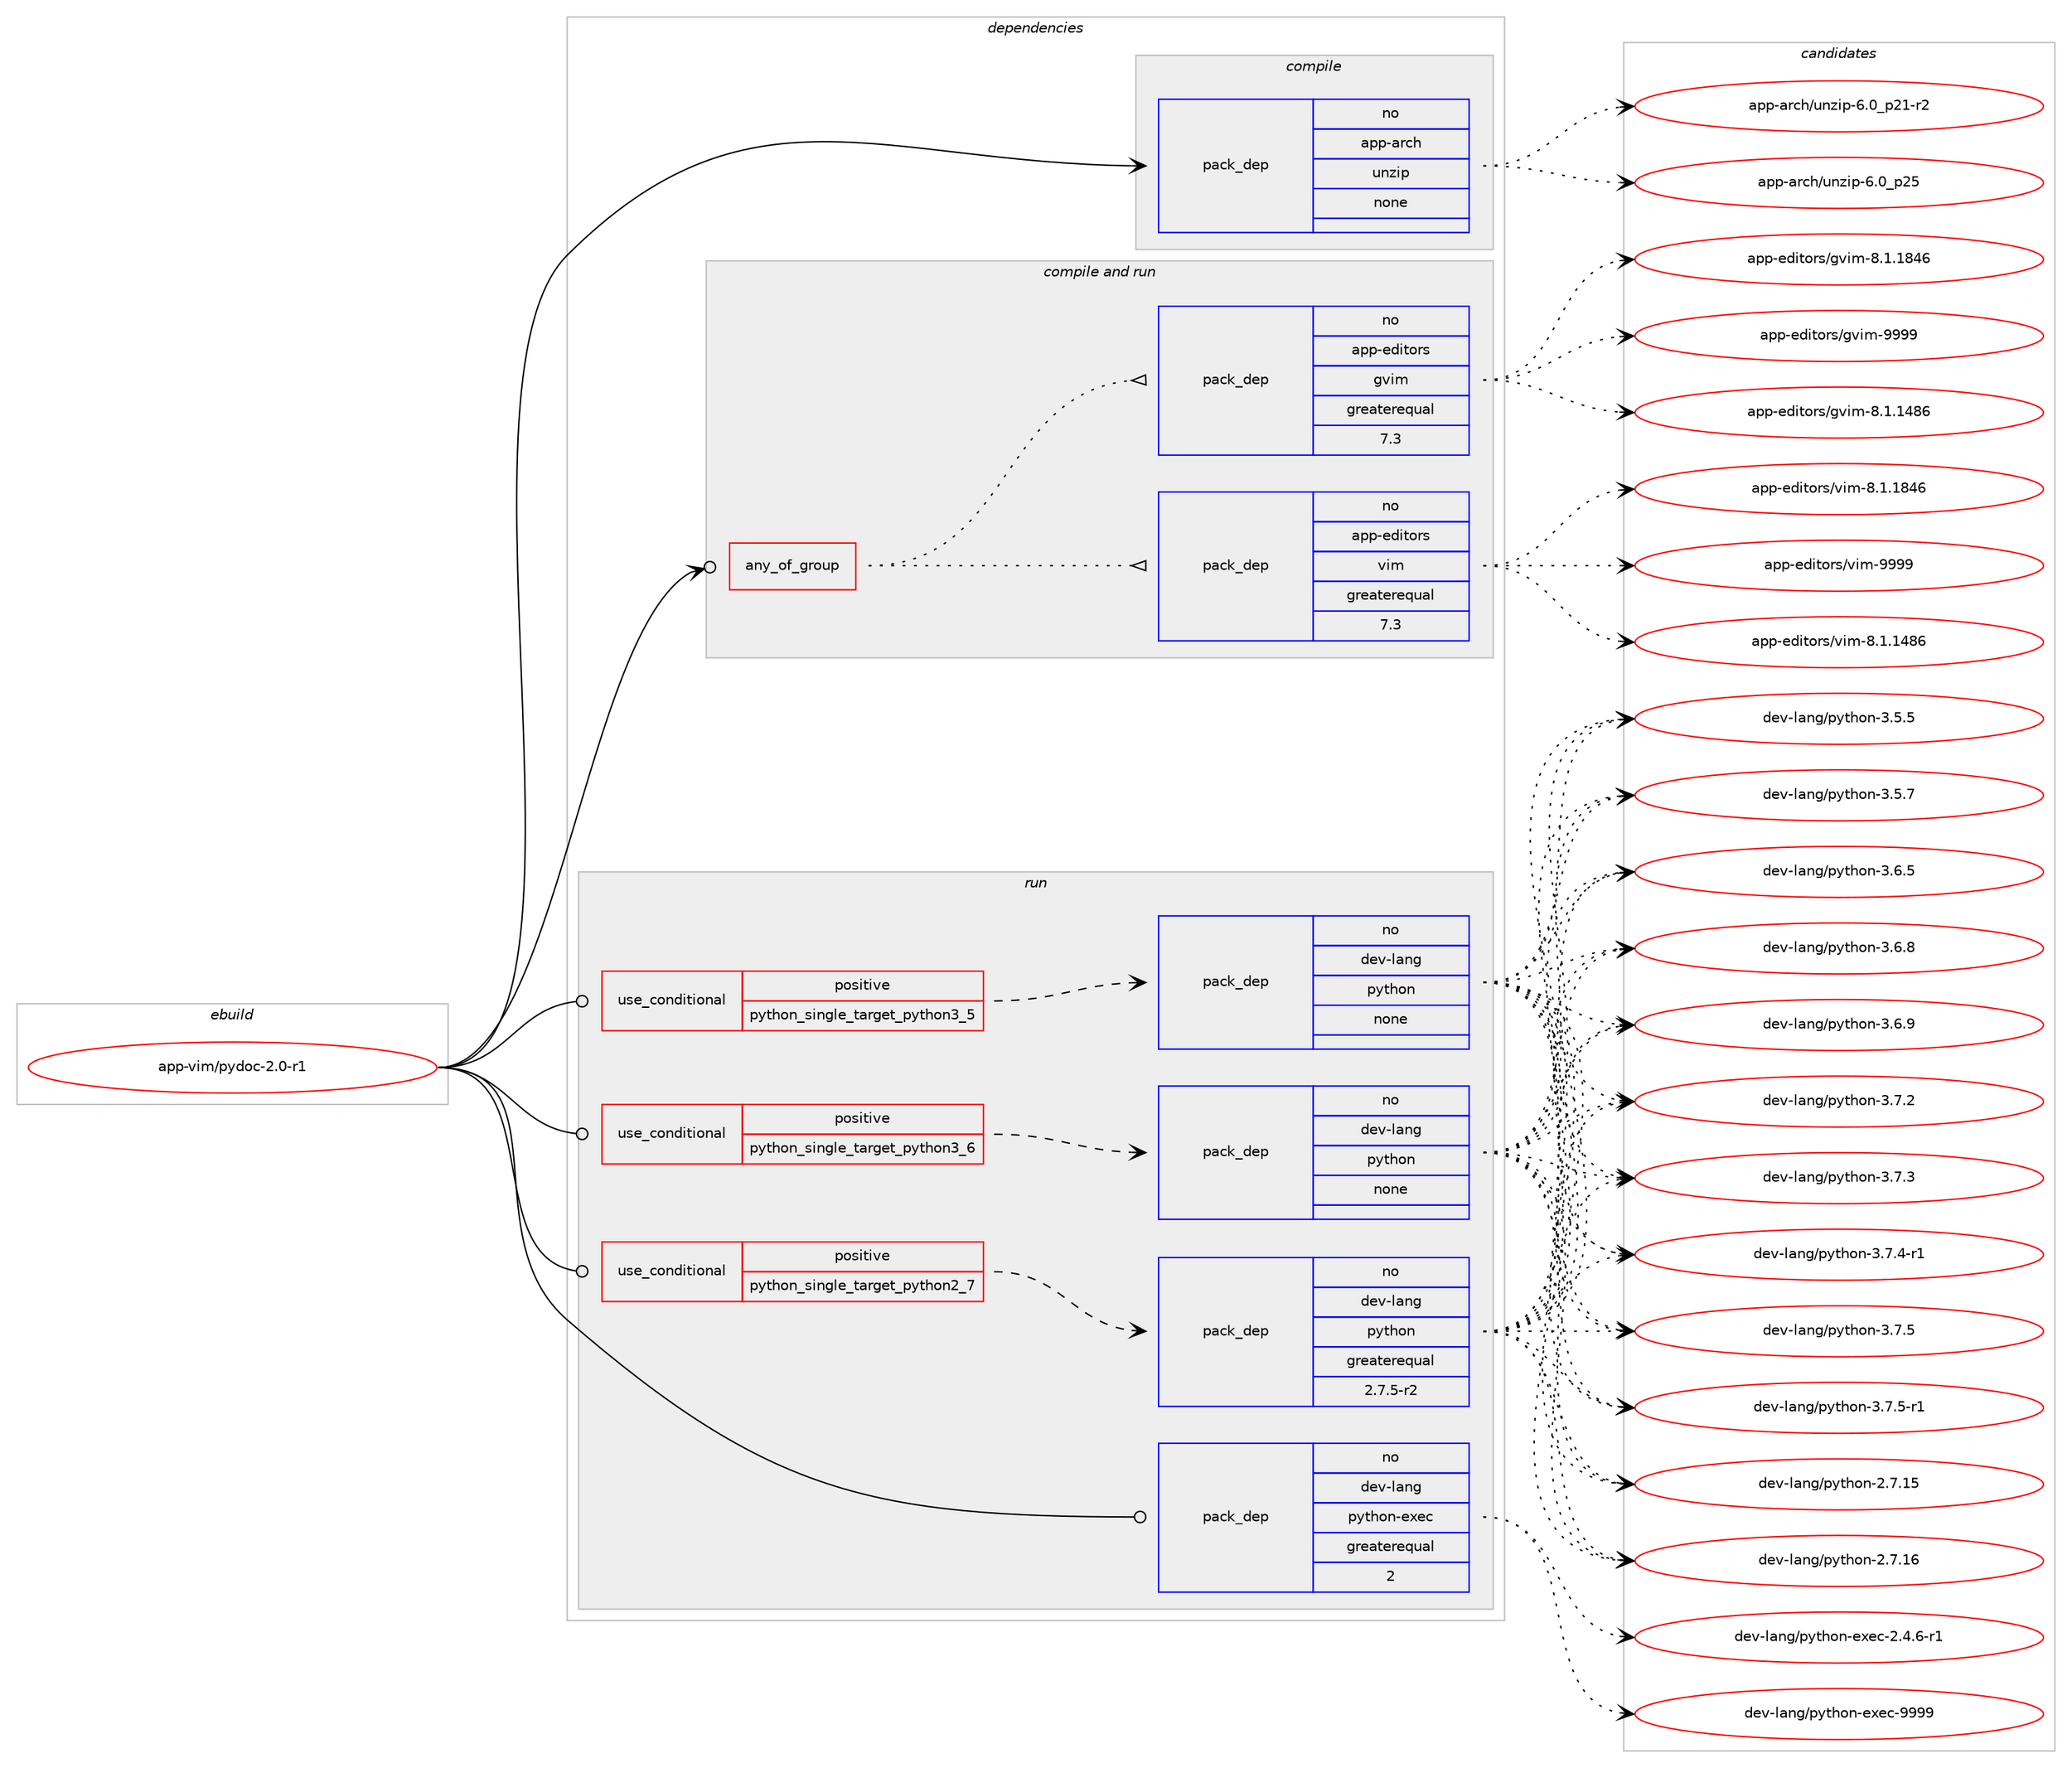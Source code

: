 digraph prolog {

# *************
# Graph options
# *************

newrank=true;
concentrate=true;
compound=true;
graph [rankdir=LR,fontname=Helvetica,fontsize=10,ranksep=1.5];#, ranksep=2.5, nodesep=0.2];
edge  [arrowhead=vee];
node  [fontname=Helvetica,fontsize=10];

# **********
# The ebuild
# **********

subgraph cluster_leftcol {
color=gray;
rank=same;
label=<<i>ebuild</i>>;
id [label="app-vim/pydoc-2.0-r1", color=red, width=4, href="../app-vim/pydoc-2.0-r1.svg"];
}

# ****************
# The dependencies
# ****************

subgraph cluster_midcol {
color=gray;
label=<<i>dependencies</i>>;
subgraph cluster_compile {
fillcolor="#eeeeee";
style=filled;
label=<<i>compile</i>>;
subgraph pack382484 {
dependency514157 [label=<<TABLE BORDER="0" CELLBORDER="1" CELLSPACING="0" CELLPADDING="4" WIDTH="220"><TR><TD ROWSPAN="6" CELLPADDING="30">pack_dep</TD></TR><TR><TD WIDTH="110">no</TD></TR><TR><TD>app-arch</TD></TR><TR><TD>unzip</TD></TR><TR><TD>none</TD></TR><TR><TD></TD></TR></TABLE>>, shape=none, color=blue];
}
id:e -> dependency514157:w [weight=20,style="solid",arrowhead="vee"];
}
subgraph cluster_compileandrun {
fillcolor="#eeeeee";
style=filled;
label=<<i>compile and run</i>>;
subgraph any9125 {
dependency514158 [label=<<TABLE BORDER="0" CELLBORDER="1" CELLSPACING="0" CELLPADDING="4"><TR><TD CELLPADDING="10">any_of_group</TD></TR></TABLE>>, shape=none, color=red];subgraph pack382485 {
dependency514159 [label=<<TABLE BORDER="0" CELLBORDER="1" CELLSPACING="0" CELLPADDING="4" WIDTH="220"><TR><TD ROWSPAN="6" CELLPADDING="30">pack_dep</TD></TR><TR><TD WIDTH="110">no</TD></TR><TR><TD>app-editors</TD></TR><TR><TD>vim</TD></TR><TR><TD>greaterequal</TD></TR><TR><TD>7.3</TD></TR></TABLE>>, shape=none, color=blue];
}
dependency514158:e -> dependency514159:w [weight=20,style="dotted",arrowhead="oinv"];
subgraph pack382486 {
dependency514160 [label=<<TABLE BORDER="0" CELLBORDER="1" CELLSPACING="0" CELLPADDING="4" WIDTH="220"><TR><TD ROWSPAN="6" CELLPADDING="30">pack_dep</TD></TR><TR><TD WIDTH="110">no</TD></TR><TR><TD>app-editors</TD></TR><TR><TD>gvim</TD></TR><TR><TD>greaterequal</TD></TR><TR><TD>7.3</TD></TR></TABLE>>, shape=none, color=blue];
}
dependency514158:e -> dependency514160:w [weight=20,style="dotted",arrowhead="oinv"];
}
id:e -> dependency514158:w [weight=20,style="solid",arrowhead="odotvee"];
}
subgraph cluster_run {
fillcolor="#eeeeee";
style=filled;
label=<<i>run</i>>;
subgraph cond122220 {
dependency514161 [label=<<TABLE BORDER="0" CELLBORDER="1" CELLSPACING="0" CELLPADDING="4"><TR><TD ROWSPAN="3" CELLPADDING="10">use_conditional</TD></TR><TR><TD>positive</TD></TR><TR><TD>python_single_target_python2_7</TD></TR></TABLE>>, shape=none, color=red];
subgraph pack382487 {
dependency514162 [label=<<TABLE BORDER="0" CELLBORDER="1" CELLSPACING="0" CELLPADDING="4" WIDTH="220"><TR><TD ROWSPAN="6" CELLPADDING="30">pack_dep</TD></TR><TR><TD WIDTH="110">no</TD></TR><TR><TD>dev-lang</TD></TR><TR><TD>python</TD></TR><TR><TD>greaterequal</TD></TR><TR><TD>2.7.5-r2</TD></TR></TABLE>>, shape=none, color=blue];
}
dependency514161:e -> dependency514162:w [weight=20,style="dashed",arrowhead="vee"];
}
id:e -> dependency514161:w [weight=20,style="solid",arrowhead="odot"];
subgraph cond122221 {
dependency514163 [label=<<TABLE BORDER="0" CELLBORDER="1" CELLSPACING="0" CELLPADDING="4"><TR><TD ROWSPAN="3" CELLPADDING="10">use_conditional</TD></TR><TR><TD>positive</TD></TR><TR><TD>python_single_target_python3_5</TD></TR></TABLE>>, shape=none, color=red];
subgraph pack382488 {
dependency514164 [label=<<TABLE BORDER="0" CELLBORDER="1" CELLSPACING="0" CELLPADDING="4" WIDTH="220"><TR><TD ROWSPAN="6" CELLPADDING="30">pack_dep</TD></TR><TR><TD WIDTH="110">no</TD></TR><TR><TD>dev-lang</TD></TR><TR><TD>python</TD></TR><TR><TD>none</TD></TR><TR><TD></TD></TR></TABLE>>, shape=none, color=blue];
}
dependency514163:e -> dependency514164:w [weight=20,style="dashed",arrowhead="vee"];
}
id:e -> dependency514163:w [weight=20,style="solid",arrowhead="odot"];
subgraph cond122222 {
dependency514165 [label=<<TABLE BORDER="0" CELLBORDER="1" CELLSPACING="0" CELLPADDING="4"><TR><TD ROWSPAN="3" CELLPADDING="10">use_conditional</TD></TR><TR><TD>positive</TD></TR><TR><TD>python_single_target_python3_6</TD></TR></TABLE>>, shape=none, color=red];
subgraph pack382489 {
dependency514166 [label=<<TABLE BORDER="0" CELLBORDER="1" CELLSPACING="0" CELLPADDING="4" WIDTH="220"><TR><TD ROWSPAN="6" CELLPADDING="30">pack_dep</TD></TR><TR><TD WIDTH="110">no</TD></TR><TR><TD>dev-lang</TD></TR><TR><TD>python</TD></TR><TR><TD>none</TD></TR><TR><TD></TD></TR></TABLE>>, shape=none, color=blue];
}
dependency514165:e -> dependency514166:w [weight=20,style="dashed",arrowhead="vee"];
}
id:e -> dependency514165:w [weight=20,style="solid",arrowhead="odot"];
subgraph pack382490 {
dependency514167 [label=<<TABLE BORDER="0" CELLBORDER="1" CELLSPACING="0" CELLPADDING="4" WIDTH="220"><TR><TD ROWSPAN="6" CELLPADDING="30">pack_dep</TD></TR><TR><TD WIDTH="110">no</TD></TR><TR><TD>dev-lang</TD></TR><TR><TD>python-exec</TD></TR><TR><TD>greaterequal</TD></TR><TR><TD>2</TD></TR></TABLE>>, shape=none, color=blue];
}
id:e -> dependency514167:w [weight=20,style="solid",arrowhead="odot"];
}
}

# **************
# The candidates
# **************

subgraph cluster_choices {
rank=same;
color=gray;
label=<<i>candidates</i>>;

subgraph choice382484 {
color=black;
nodesep=1;
choice9711211245971149910447117110122105112455446489511250494511450 [label="app-arch/unzip-6.0_p21-r2", color=red, width=4,href="../app-arch/unzip-6.0_p21-r2.svg"];
choice971121124597114991044711711012210511245544648951125053 [label="app-arch/unzip-6.0_p25", color=red, width=4,href="../app-arch/unzip-6.0_p25.svg"];
dependency514157:e -> choice9711211245971149910447117110122105112455446489511250494511450:w [style=dotted,weight="100"];
dependency514157:e -> choice971121124597114991044711711012210511245544648951125053:w [style=dotted,weight="100"];
}
subgraph choice382485 {
color=black;
nodesep=1;
choice971121124510110010511611111411547118105109455646494649525654 [label="app-editors/vim-8.1.1486", color=red, width=4,href="../app-editors/vim-8.1.1486.svg"];
choice971121124510110010511611111411547118105109455646494649565254 [label="app-editors/vim-8.1.1846", color=red, width=4,href="../app-editors/vim-8.1.1846.svg"];
choice9711211245101100105116111114115471181051094557575757 [label="app-editors/vim-9999", color=red, width=4,href="../app-editors/vim-9999.svg"];
dependency514159:e -> choice971121124510110010511611111411547118105109455646494649525654:w [style=dotted,weight="100"];
dependency514159:e -> choice971121124510110010511611111411547118105109455646494649565254:w [style=dotted,weight="100"];
dependency514159:e -> choice9711211245101100105116111114115471181051094557575757:w [style=dotted,weight="100"];
}
subgraph choice382486 {
color=black;
nodesep=1;
choice971121124510110010511611111411547103118105109455646494649525654 [label="app-editors/gvim-8.1.1486", color=red, width=4,href="../app-editors/gvim-8.1.1486.svg"];
choice971121124510110010511611111411547103118105109455646494649565254 [label="app-editors/gvim-8.1.1846", color=red, width=4,href="../app-editors/gvim-8.1.1846.svg"];
choice9711211245101100105116111114115471031181051094557575757 [label="app-editors/gvim-9999", color=red, width=4,href="../app-editors/gvim-9999.svg"];
dependency514160:e -> choice971121124510110010511611111411547103118105109455646494649525654:w [style=dotted,weight="100"];
dependency514160:e -> choice971121124510110010511611111411547103118105109455646494649565254:w [style=dotted,weight="100"];
dependency514160:e -> choice9711211245101100105116111114115471031181051094557575757:w [style=dotted,weight="100"];
}
subgraph choice382487 {
color=black;
nodesep=1;
choice10010111845108971101034711212111610411111045504655464953 [label="dev-lang/python-2.7.15", color=red, width=4,href="../dev-lang/python-2.7.15.svg"];
choice10010111845108971101034711212111610411111045504655464954 [label="dev-lang/python-2.7.16", color=red, width=4,href="../dev-lang/python-2.7.16.svg"];
choice100101118451089711010347112121116104111110455146534653 [label="dev-lang/python-3.5.5", color=red, width=4,href="../dev-lang/python-3.5.5.svg"];
choice100101118451089711010347112121116104111110455146534655 [label="dev-lang/python-3.5.7", color=red, width=4,href="../dev-lang/python-3.5.7.svg"];
choice100101118451089711010347112121116104111110455146544653 [label="dev-lang/python-3.6.5", color=red, width=4,href="../dev-lang/python-3.6.5.svg"];
choice100101118451089711010347112121116104111110455146544656 [label="dev-lang/python-3.6.8", color=red, width=4,href="../dev-lang/python-3.6.8.svg"];
choice100101118451089711010347112121116104111110455146544657 [label="dev-lang/python-3.6.9", color=red, width=4,href="../dev-lang/python-3.6.9.svg"];
choice100101118451089711010347112121116104111110455146554650 [label="dev-lang/python-3.7.2", color=red, width=4,href="../dev-lang/python-3.7.2.svg"];
choice100101118451089711010347112121116104111110455146554651 [label="dev-lang/python-3.7.3", color=red, width=4,href="../dev-lang/python-3.7.3.svg"];
choice1001011184510897110103471121211161041111104551465546524511449 [label="dev-lang/python-3.7.4-r1", color=red, width=4,href="../dev-lang/python-3.7.4-r1.svg"];
choice100101118451089711010347112121116104111110455146554653 [label="dev-lang/python-3.7.5", color=red, width=4,href="../dev-lang/python-3.7.5.svg"];
choice1001011184510897110103471121211161041111104551465546534511449 [label="dev-lang/python-3.7.5-r1", color=red, width=4,href="../dev-lang/python-3.7.5-r1.svg"];
dependency514162:e -> choice10010111845108971101034711212111610411111045504655464953:w [style=dotted,weight="100"];
dependency514162:e -> choice10010111845108971101034711212111610411111045504655464954:w [style=dotted,weight="100"];
dependency514162:e -> choice100101118451089711010347112121116104111110455146534653:w [style=dotted,weight="100"];
dependency514162:e -> choice100101118451089711010347112121116104111110455146534655:w [style=dotted,weight="100"];
dependency514162:e -> choice100101118451089711010347112121116104111110455146544653:w [style=dotted,weight="100"];
dependency514162:e -> choice100101118451089711010347112121116104111110455146544656:w [style=dotted,weight="100"];
dependency514162:e -> choice100101118451089711010347112121116104111110455146544657:w [style=dotted,weight="100"];
dependency514162:e -> choice100101118451089711010347112121116104111110455146554650:w [style=dotted,weight="100"];
dependency514162:e -> choice100101118451089711010347112121116104111110455146554651:w [style=dotted,weight="100"];
dependency514162:e -> choice1001011184510897110103471121211161041111104551465546524511449:w [style=dotted,weight="100"];
dependency514162:e -> choice100101118451089711010347112121116104111110455146554653:w [style=dotted,weight="100"];
dependency514162:e -> choice1001011184510897110103471121211161041111104551465546534511449:w [style=dotted,weight="100"];
}
subgraph choice382488 {
color=black;
nodesep=1;
choice10010111845108971101034711212111610411111045504655464953 [label="dev-lang/python-2.7.15", color=red, width=4,href="../dev-lang/python-2.7.15.svg"];
choice10010111845108971101034711212111610411111045504655464954 [label="dev-lang/python-2.7.16", color=red, width=4,href="../dev-lang/python-2.7.16.svg"];
choice100101118451089711010347112121116104111110455146534653 [label="dev-lang/python-3.5.5", color=red, width=4,href="../dev-lang/python-3.5.5.svg"];
choice100101118451089711010347112121116104111110455146534655 [label="dev-lang/python-3.5.7", color=red, width=4,href="../dev-lang/python-3.5.7.svg"];
choice100101118451089711010347112121116104111110455146544653 [label="dev-lang/python-3.6.5", color=red, width=4,href="../dev-lang/python-3.6.5.svg"];
choice100101118451089711010347112121116104111110455146544656 [label="dev-lang/python-3.6.8", color=red, width=4,href="../dev-lang/python-3.6.8.svg"];
choice100101118451089711010347112121116104111110455146544657 [label="dev-lang/python-3.6.9", color=red, width=4,href="../dev-lang/python-3.6.9.svg"];
choice100101118451089711010347112121116104111110455146554650 [label="dev-lang/python-3.7.2", color=red, width=4,href="../dev-lang/python-3.7.2.svg"];
choice100101118451089711010347112121116104111110455146554651 [label="dev-lang/python-3.7.3", color=red, width=4,href="../dev-lang/python-3.7.3.svg"];
choice1001011184510897110103471121211161041111104551465546524511449 [label="dev-lang/python-3.7.4-r1", color=red, width=4,href="../dev-lang/python-3.7.4-r1.svg"];
choice100101118451089711010347112121116104111110455146554653 [label="dev-lang/python-3.7.5", color=red, width=4,href="../dev-lang/python-3.7.5.svg"];
choice1001011184510897110103471121211161041111104551465546534511449 [label="dev-lang/python-3.7.5-r1", color=red, width=4,href="../dev-lang/python-3.7.5-r1.svg"];
dependency514164:e -> choice10010111845108971101034711212111610411111045504655464953:w [style=dotted,weight="100"];
dependency514164:e -> choice10010111845108971101034711212111610411111045504655464954:w [style=dotted,weight="100"];
dependency514164:e -> choice100101118451089711010347112121116104111110455146534653:w [style=dotted,weight="100"];
dependency514164:e -> choice100101118451089711010347112121116104111110455146534655:w [style=dotted,weight="100"];
dependency514164:e -> choice100101118451089711010347112121116104111110455146544653:w [style=dotted,weight="100"];
dependency514164:e -> choice100101118451089711010347112121116104111110455146544656:w [style=dotted,weight="100"];
dependency514164:e -> choice100101118451089711010347112121116104111110455146544657:w [style=dotted,weight="100"];
dependency514164:e -> choice100101118451089711010347112121116104111110455146554650:w [style=dotted,weight="100"];
dependency514164:e -> choice100101118451089711010347112121116104111110455146554651:w [style=dotted,weight="100"];
dependency514164:e -> choice1001011184510897110103471121211161041111104551465546524511449:w [style=dotted,weight="100"];
dependency514164:e -> choice100101118451089711010347112121116104111110455146554653:w [style=dotted,weight="100"];
dependency514164:e -> choice1001011184510897110103471121211161041111104551465546534511449:w [style=dotted,weight="100"];
}
subgraph choice382489 {
color=black;
nodesep=1;
choice10010111845108971101034711212111610411111045504655464953 [label="dev-lang/python-2.7.15", color=red, width=4,href="../dev-lang/python-2.7.15.svg"];
choice10010111845108971101034711212111610411111045504655464954 [label="dev-lang/python-2.7.16", color=red, width=4,href="../dev-lang/python-2.7.16.svg"];
choice100101118451089711010347112121116104111110455146534653 [label="dev-lang/python-3.5.5", color=red, width=4,href="../dev-lang/python-3.5.5.svg"];
choice100101118451089711010347112121116104111110455146534655 [label="dev-lang/python-3.5.7", color=red, width=4,href="../dev-lang/python-3.5.7.svg"];
choice100101118451089711010347112121116104111110455146544653 [label="dev-lang/python-3.6.5", color=red, width=4,href="../dev-lang/python-3.6.5.svg"];
choice100101118451089711010347112121116104111110455146544656 [label="dev-lang/python-3.6.8", color=red, width=4,href="../dev-lang/python-3.6.8.svg"];
choice100101118451089711010347112121116104111110455146544657 [label="dev-lang/python-3.6.9", color=red, width=4,href="../dev-lang/python-3.6.9.svg"];
choice100101118451089711010347112121116104111110455146554650 [label="dev-lang/python-3.7.2", color=red, width=4,href="../dev-lang/python-3.7.2.svg"];
choice100101118451089711010347112121116104111110455146554651 [label="dev-lang/python-3.7.3", color=red, width=4,href="../dev-lang/python-3.7.3.svg"];
choice1001011184510897110103471121211161041111104551465546524511449 [label="dev-lang/python-3.7.4-r1", color=red, width=4,href="../dev-lang/python-3.7.4-r1.svg"];
choice100101118451089711010347112121116104111110455146554653 [label="dev-lang/python-3.7.5", color=red, width=4,href="../dev-lang/python-3.7.5.svg"];
choice1001011184510897110103471121211161041111104551465546534511449 [label="dev-lang/python-3.7.5-r1", color=red, width=4,href="../dev-lang/python-3.7.5-r1.svg"];
dependency514166:e -> choice10010111845108971101034711212111610411111045504655464953:w [style=dotted,weight="100"];
dependency514166:e -> choice10010111845108971101034711212111610411111045504655464954:w [style=dotted,weight="100"];
dependency514166:e -> choice100101118451089711010347112121116104111110455146534653:w [style=dotted,weight="100"];
dependency514166:e -> choice100101118451089711010347112121116104111110455146534655:w [style=dotted,weight="100"];
dependency514166:e -> choice100101118451089711010347112121116104111110455146544653:w [style=dotted,weight="100"];
dependency514166:e -> choice100101118451089711010347112121116104111110455146544656:w [style=dotted,weight="100"];
dependency514166:e -> choice100101118451089711010347112121116104111110455146544657:w [style=dotted,weight="100"];
dependency514166:e -> choice100101118451089711010347112121116104111110455146554650:w [style=dotted,weight="100"];
dependency514166:e -> choice100101118451089711010347112121116104111110455146554651:w [style=dotted,weight="100"];
dependency514166:e -> choice1001011184510897110103471121211161041111104551465546524511449:w [style=dotted,weight="100"];
dependency514166:e -> choice100101118451089711010347112121116104111110455146554653:w [style=dotted,weight="100"];
dependency514166:e -> choice1001011184510897110103471121211161041111104551465546534511449:w [style=dotted,weight="100"];
}
subgraph choice382490 {
color=black;
nodesep=1;
choice10010111845108971101034711212111610411111045101120101994550465246544511449 [label="dev-lang/python-exec-2.4.6-r1", color=red, width=4,href="../dev-lang/python-exec-2.4.6-r1.svg"];
choice10010111845108971101034711212111610411111045101120101994557575757 [label="dev-lang/python-exec-9999", color=red, width=4,href="../dev-lang/python-exec-9999.svg"];
dependency514167:e -> choice10010111845108971101034711212111610411111045101120101994550465246544511449:w [style=dotted,weight="100"];
dependency514167:e -> choice10010111845108971101034711212111610411111045101120101994557575757:w [style=dotted,weight="100"];
}
}

}
